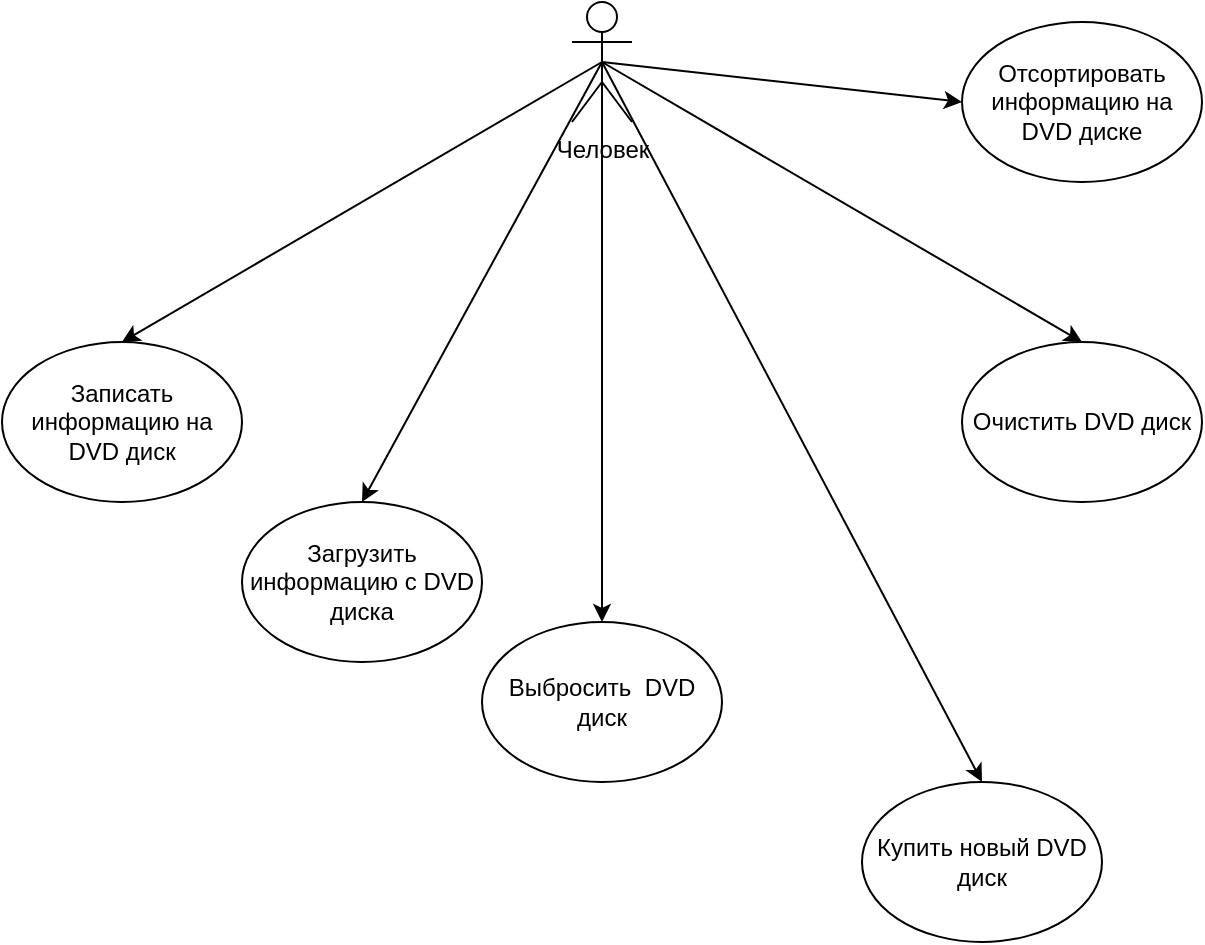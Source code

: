 <mxfile version="21.1.1" type="github">
  <diagram name="Страница 1" id="BAI0ltXMdz_b-thvhpuC">
    <mxGraphModel dx="1377" dy="796" grid="1" gridSize="10" guides="1" tooltips="1" connect="1" arrows="1" fold="1" page="1" pageScale="1" pageWidth="827" pageHeight="1169" math="0" shadow="0">
      <root>
        <mxCell id="0" />
        <mxCell id="1" parent="0" />
        <mxCell id="B2hmwhTim83I7suOaIMB-1" value="Человек&lt;br&gt;" style="shape=umlActor;verticalLabelPosition=bottom;verticalAlign=top;html=1;outlineConnect=0;" parent="1" vertex="1">
          <mxGeometry x="375" y="90" width="30" height="60" as="geometry" />
        </mxCell>
        <mxCell id="B2hmwhTim83I7suOaIMB-7" value="Записать информацию на DVD диск" style="ellipse;whiteSpace=wrap;html=1;" parent="1" vertex="1">
          <mxGeometry x="90" y="260" width="120" height="80" as="geometry" />
        </mxCell>
        <mxCell id="B2hmwhTim83I7suOaIMB-8" value="Загрузить информацию с DVD диска" style="ellipse;whiteSpace=wrap;html=1;" parent="1" vertex="1">
          <mxGeometry x="210" y="340" width="120" height="80" as="geometry" />
        </mxCell>
        <mxCell id="B2hmwhTim83I7suOaIMB-9" value="Выбросить&amp;nbsp; DVD диск" style="ellipse;whiteSpace=wrap;html=1;" parent="1" vertex="1">
          <mxGeometry x="330" y="400" width="120" height="80" as="geometry" />
        </mxCell>
        <mxCell id="B2hmwhTim83I7suOaIMB-10" value="Очистить DVD диск" style="ellipse;whiteSpace=wrap;html=1;" parent="1" vertex="1">
          <mxGeometry x="570" y="260" width="120" height="80" as="geometry" />
        </mxCell>
        <mxCell id="B2hmwhTim83I7suOaIMB-11" value="Отсортировать информацию на DVD диске" style="ellipse;whiteSpace=wrap;html=1;" parent="1" vertex="1">
          <mxGeometry x="570" y="100" width="120" height="80" as="geometry" />
        </mxCell>
        <mxCell id="B2hmwhTim83I7suOaIMB-12" value="" style="endArrow=classic;html=1;rounded=0;entryX=0.5;entryY=0;entryDx=0;entryDy=0;exitX=0.5;exitY=0.5;exitDx=0;exitDy=0;exitPerimeter=0;" parent="1" source="B2hmwhTim83I7suOaIMB-1" target="B2hmwhTim83I7suOaIMB-7" edge="1">
          <mxGeometry width="50" height="50" relative="1" as="geometry">
            <mxPoint x="360" y="330" as="sourcePoint" />
            <mxPoint x="410" y="280" as="targetPoint" />
          </mxGeometry>
        </mxCell>
        <mxCell id="B2hmwhTim83I7suOaIMB-14" value="Купить новый DVD диск" style="ellipse;whiteSpace=wrap;html=1;" parent="1" vertex="1">
          <mxGeometry x="520" y="480" width="120" height="80" as="geometry" />
        </mxCell>
        <mxCell id="B2hmwhTim83I7suOaIMB-15" value="" style="endArrow=classic;html=1;rounded=0;exitX=0.5;exitY=0.5;exitDx=0;exitDy=0;exitPerimeter=0;entryX=0.5;entryY=0;entryDx=0;entryDy=0;" parent="1" source="B2hmwhTim83I7suOaIMB-1" target="B2hmwhTim83I7suOaIMB-8" edge="1">
          <mxGeometry width="50" height="50" relative="1" as="geometry">
            <mxPoint x="360" y="280" as="sourcePoint" />
            <mxPoint x="410" y="230" as="targetPoint" />
          </mxGeometry>
        </mxCell>
        <mxCell id="B2hmwhTim83I7suOaIMB-17" value="" style="endArrow=classic;html=1;rounded=0;exitX=0.5;exitY=0.5;exitDx=0;exitDy=0;exitPerimeter=0;entryX=0.5;entryY=0;entryDx=0;entryDy=0;" parent="1" source="B2hmwhTim83I7suOaIMB-1" target="B2hmwhTim83I7suOaIMB-9" edge="1">
          <mxGeometry width="50" height="50" relative="1" as="geometry">
            <mxPoint x="360" y="280" as="sourcePoint" />
            <mxPoint x="410" y="230" as="targetPoint" />
          </mxGeometry>
        </mxCell>
        <mxCell id="B2hmwhTim83I7suOaIMB-18" value="" style="endArrow=classic;html=1;rounded=0;entryX=0.5;entryY=0;entryDx=0;entryDy=0;exitX=0.5;exitY=0.5;exitDx=0;exitDy=0;exitPerimeter=0;" parent="1" source="B2hmwhTim83I7suOaIMB-1" target="B2hmwhTim83I7suOaIMB-10" edge="1">
          <mxGeometry width="50" height="50" relative="1" as="geometry">
            <mxPoint x="440" y="300" as="sourcePoint" />
            <mxPoint x="490" y="250" as="targetPoint" />
          </mxGeometry>
        </mxCell>
        <mxCell id="B2hmwhTim83I7suOaIMB-19" value="" style="endArrow=classic;html=1;rounded=0;entryX=0.5;entryY=0;entryDx=0;entryDy=0;" parent="1" target="B2hmwhTim83I7suOaIMB-14" edge="1">
          <mxGeometry width="50" height="50" relative="1" as="geometry">
            <mxPoint x="390" y="120" as="sourcePoint" />
            <mxPoint x="640" y="270" as="targetPoint" />
          </mxGeometry>
        </mxCell>
        <mxCell id="B2hmwhTim83I7suOaIMB-20" value="" style="endArrow=classic;html=1;rounded=0;entryX=0;entryY=0.5;entryDx=0;entryDy=0;" parent="1" target="B2hmwhTim83I7suOaIMB-11" edge="1">
          <mxGeometry width="50" height="50" relative="1" as="geometry">
            <mxPoint x="390" y="120" as="sourcePoint" />
            <mxPoint x="640" y="270" as="targetPoint" />
          </mxGeometry>
        </mxCell>
      </root>
    </mxGraphModel>
  </diagram>
</mxfile>
